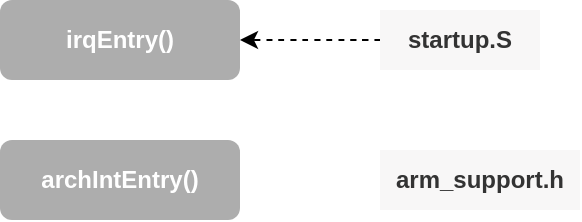 <mxfile version="14.2.9" type="github">
  <diagram id="C5RBs43oDa-KdzZeNtuy" name="Page-1">
    <mxGraphModel dx="658" dy="378" grid="1" gridSize="10" guides="1" tooltips="1" connect="1" arrows="1" fold="1" page="1" pageScale="1" pageWidth="827" pageHeight="1169" background="#ffffff" math="0" shadow="0">
      <root>
        <mxCell id="WIyWlLk6GJQsqaUBKTNV-0" />
        <mxCell id="WIyWlLk6GJQsqaUBKTNV-1" parent="WIyWlLk6GJQsqaUBKTNV-0" />
        <mxCell id="WgdSejzUSwL9TSCPINQa-148" value="&lt;b&gt;&lt;font color=&quot;#ffffff&quot;&gt;irqEntry()&lt;/font&gt;&lt;/b&gt;" style="rounded=1;whiteSpace=wrap;html=1;glass=0;sketch=0;align=center;fillColor=#ADADAD;strokeColor=none;" vertex="1" parent="WIyWlLk6GJQsqaUBKTNV-1">
          <mxGeometry x="110" y="70" width="120" height="40" as="geometry" />
        </mxCell>
        <mxCell id="WgdSejzUSwL9TSCPINQa-323" value="" style="edgeStyle=orthogonalEdgeStyle;curved=1;rounded=0;sketch=0;orthogonalLoop=1;jettySize=auto;html=1;shadow=0;dashed=1;fontSize=12;fontColor=#000000;" edge="1" parent="WIyWlLk6GJQsqaUBKTNV-1" source="WgdSejzUSwL9TSCPINQa-149" target="WgdSejzUSwL9TSCPINQa-148">
          <mxGeometry relative="1" as="geometry" />
        </mxCell>
        <mxCell id="WgdSejzUSwL9TSCPINQa-149" value="&lt;b&gt;&lt;font style=&quot;background-color: rgb(248 , 247 , 247)&quot; color=&quot;#333333&quot;&gt;startup.S&lt;/font&gt;&lt;/b&gt;" style="text;html=1;strokeColor=none;align=center;verticalAlign=middle;whiteSpace=wrap;rounded=0;glass=0;sketch=0;fillColor=#F8F7F7;" vertex="1" parent="WIyWlLk6GJQsqaUBKTNV-1">
          <mxGeometry x="300" y="75" width="80" height="30" as="geometry" />
        </mxCell>
        <mxCell id="WgdSejzUSwL9TSCPINQa-324" value="&lt;font color=&quot;#ffffff&quot;&gt;&lt;b&gt;archIntEntry()&lt;/b&gt;&lt;/font&gt;" style="rounded=1;whiteSpace=wrap;html=1;glass=0;sketch=0;align=center;fillColor=#ADADAD;strokeColor=none;" vertex="1" parent="WIyWlLk6GJQsqaUBKTNV-1">
          <mxGeometry x="110" y="140" width="120" height="40" as="geometry" />
        </mxCell>
        <mxCell id="WgdSejzUSwL9TSCPINQa-326" value="&lt;b&gt;&lt;font style=&quot;background-color: rgb(248 , 247 , 247)&quot; color=&quot;#333333&quot;&gt;arm_support.h&lt;/font&gt;&lt;/b&gt;" style="text;html=1;strokeColor=none;align=center;verticalAlign=middle;whiteSpace=wrap;rounded=0;glass=0;sketch=0;fillColor=#F8F7F7;" vertex="1" parent="WIyWlLk6GJQsqaUBKTNV-1">
          <mxGeometry x="300" y="145" width="100" height="30" as="geometry" />
        </mxCell>
      </root>
    </mxGraphModel>
  </diagram>
</mxfile>
